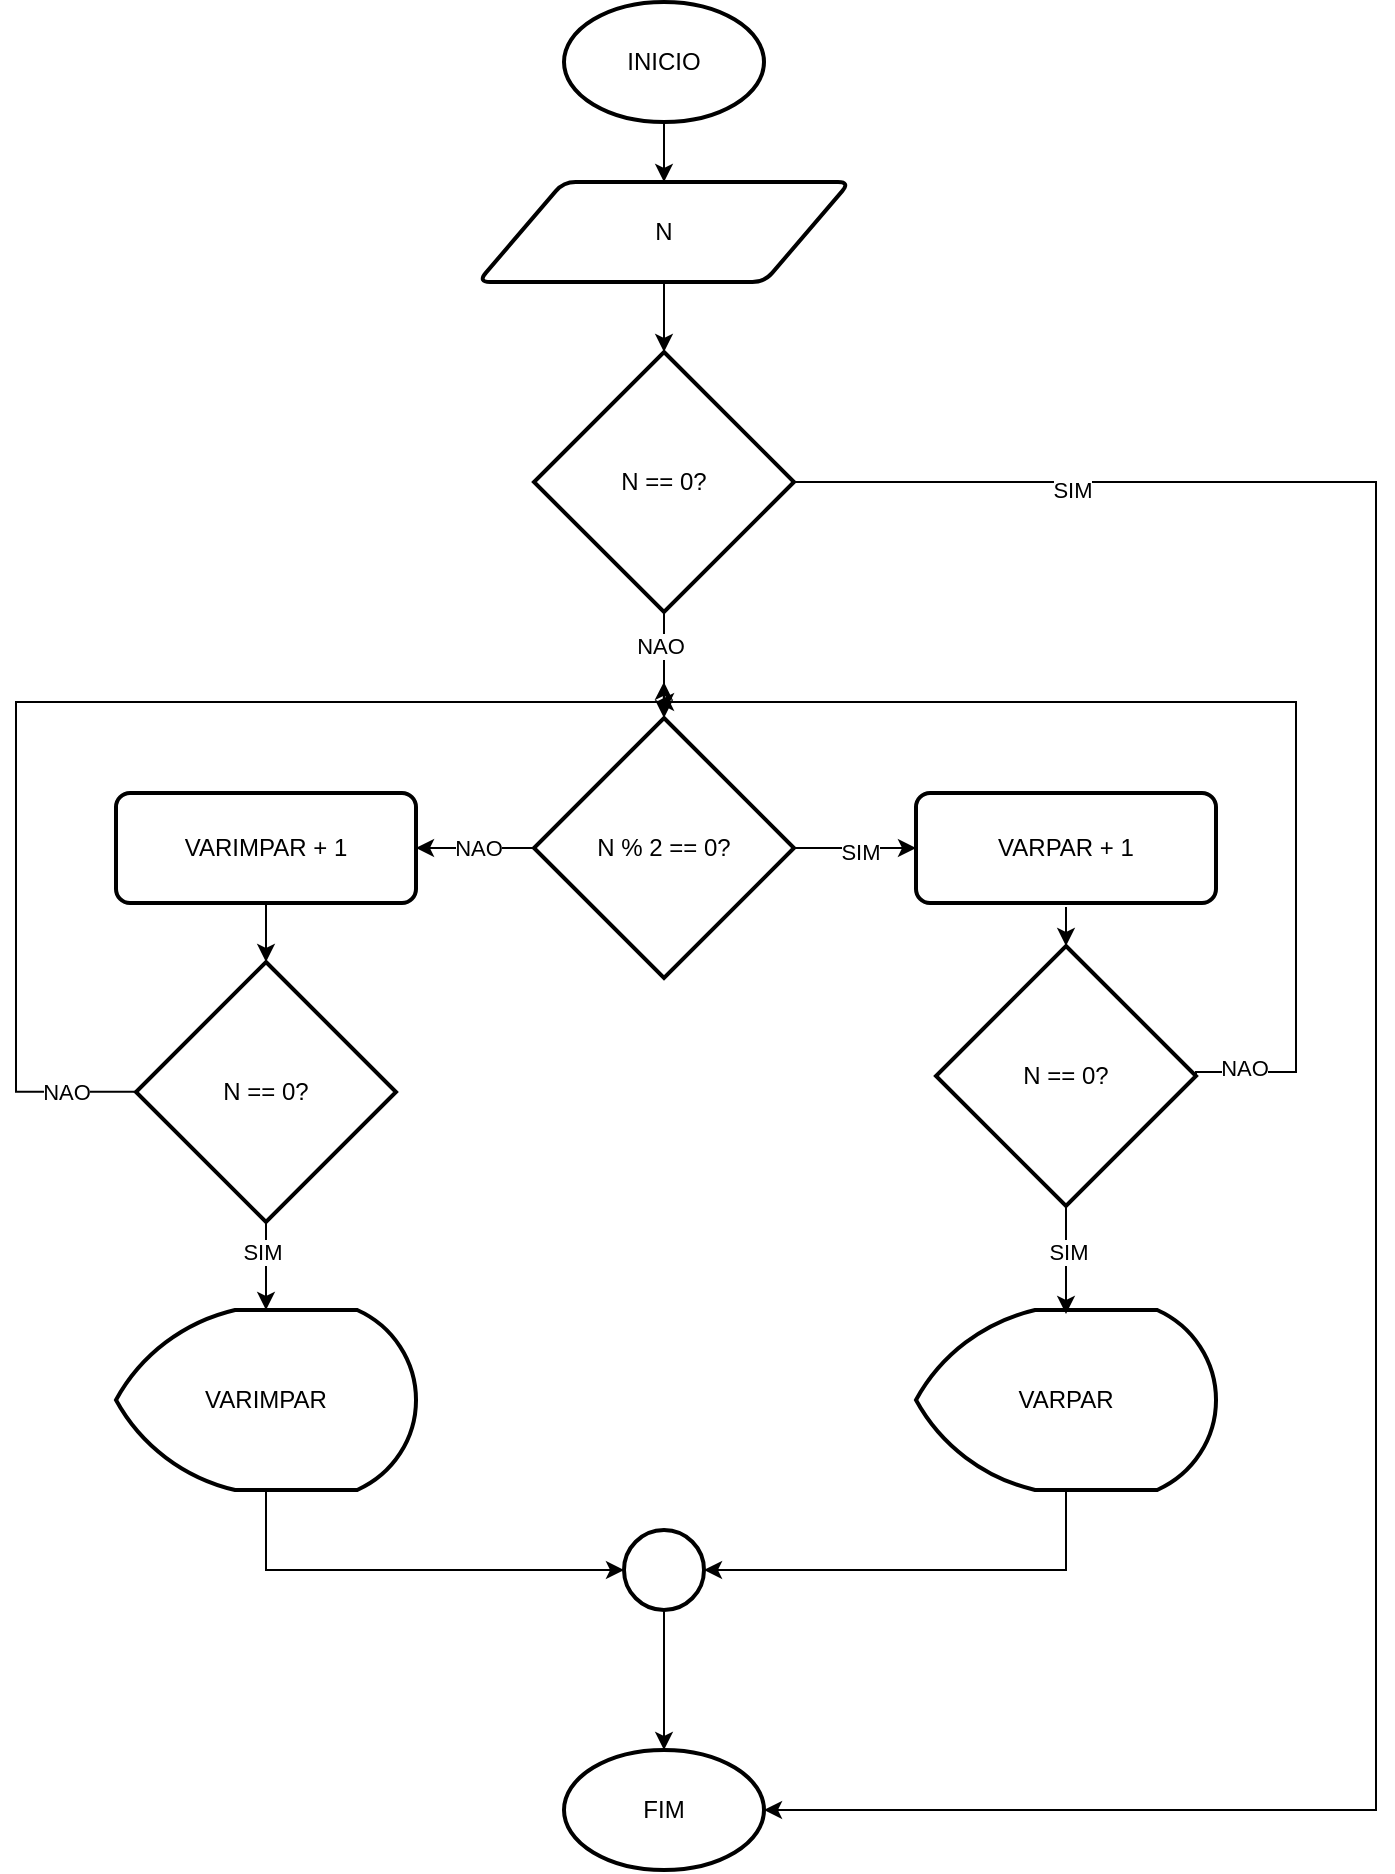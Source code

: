 <mxfile version="26.0.5">
  <diagram name="Página-1" id="0gdOJLnXPbUYXd1BpavF">
    <mxGraphModel dx="880" dy="434" grid="1" gridSize="10" guides="1" tooltips="1" connect="1" arrows="1" fold="1" page="1" pageScale="1" pageWidth="827" pageHeight="1169" math="0" shadow="0">
      <root>
        <mxCell id="0" />
        <mxCell id="1" parent="0" />
        <mxCell id="Rgd6vRFv7oZvC8kvPNH_-19" style="edgeStyle=orthogonalEdgeStyle;rounded=0;orthogonalLoop=1;jettySize=auto;html=1;exitX=0.5;exitY=1;exitDx=0;exitDy=0;exitPerimeter=0;entryX=0.5;entryY=0;entryDx=0;entryDy=0;" parent="1" source="Rgd6vRFv7oZvC8kvPNH_-1" target="Rgd6vRFv7oZvC8kvPNH_-3" edge="1">
          <mxGeometry relative="1" as="geometry" />
        </mxCell>
        <mxCell id="Rgd6vRFv7oZvC8kvPNH_-1" value="&lt;font style=&quot;vertical-align: inherit;&quot;&gt;&lt;font style=&quot;vertical-align: inherit;&quot;&gt;INICIO&lt;/font&gt;&lt;/font&gt;" style="strokeWidth=2;html=1;shape=mxgraph.flowchart.start_1;whiteSpace=wrap;" parent="1" vertex="1">
          <mxGeometry x="364" y="30" width="100" height="60" as="geometry" />
        </mxCell>
        <mxCell id="Rgd6vRFv7oZvC8kvPNH_-2" value="&lt;font style=&quot;vertical-align: inherit;&quot;&gt;&lt;font style=&quot;vertical-align: inherit;&quot;&gt;FIM&lt;/font&gt;&lt;/font&gt;" style="strokeWidth=2;html=1;shape=mxgraph.flowchart.start_1;whiteSpace=wrap;" parent="1" vertex="1">
          <mxGeometry x="364" y="904" width="100" height="60" as="geometry" />
        </mxCell>
        <mxCell id="Rgd6vRFv7oZvC8kvPNH_-3" value="&lt;font style=&quot;vertical-align: inherit;&quot;&gt;&lt;font style=&quot;vertical-align: inherit;&quot;&gt;N&lt;/font&gt;&lt;/font&gt;" style="shape=parallelogram;html=1;strokeWidth=2;perimeter=parallelogramPerimeter;whiteSpace=wrap;rounded=1;arcSize=12;size=0.23;" parent="1" vertex="1">
          <mxGeometry x="321" y="120" width="186" height="50" as="geometry" />
        </mxCell>
        <mxCell id="CZrqFFG6AYfDsrANfFan-14" style="edgeStyle=orthogonalEdgeStyle;rounded=0;orthogonalLoop=1;jettySize=auto;html=1;exitX=1;exitY=0.5;exitDx=0;exitDy=0;exitPerimeter=0;" parent="1" source="Rgd6vRFv7oZvC8kvPNH_-4" target="Rgd6vRFv7oZvC8kvPNH_-5" edge="1">
          <mxGeometry relative="1" as="geometry" />
        </mxCell>
        <mxCell id="CZrqFFG6AYfDsrANfFan-15" value="&lt;font style=&quot;vertical-align: inherit;&quot;&gt;&lt;font style=&quot;vertical-align: inherit;&quot;&gt;SIM&lt;/font&gt;&lt;/font&gt;" style="edgeLabel;html=1;align=center;verticalAlign=middle;resizable=0;points=[];" parent="CZrqFFG6AYfDsrANfFan-14" vertex="1" connectable="0">
          <mxGeometry x="0.084" y="-2" relative="1" as="geometry">
            <mxPoint as="offset" />
          </mxGeometry>
        </mxCell>
        <mxCell id="CZrqFFG6AYfDsrANfFan-16" style="edgeStyle=orthogonalEdgeStyle;rounded=0;orthogonalLoop=1;jettySize=auto;html=1;exitX=0;exitY=0.5;exitDx=0;exitDy=0;exitPerimeter=0;entryX=1;entryY=0.5;entryDx=0;entryDy=0;" parent="1" source="Rgd6vRFv7oZvC8kvPNH_-4" target="Rgd6vRFv7oZvC8kvPNH_-6" edge="1">
          <mxGeometry relative="1" as="geometry" />
        </mxCell>
        <mxCell id="CZrqFFG6AYfDsrANfFan-17" value="&lt;font style=&quot;vertical-align: inherit;&quot;&gt;&lt;font style=&quot;vertical-align: inherit;&quot;&gt;NAO&lt;/font&gt;&lt;/font&gt;" style="edgeLabel;html=1;align=center;verticalAlign=middle;resizable=0;points=[];" parent="CZrqFFG6AYfDsrANfFan-16" vertex="1" connectable="0">
          <mxGeometry x="-0.027" relative="1" as="geometry">
            <mxPoint as="offset" />
          </mxGeometry>
        </mxCell>
        <mxCell id="Rgd6vRFv7oZvC8kvPNH_-4" value="&lt;font style=&quot;vertical-align: inherit;&quot;&gt;&lt;font style=&quot;vertical-align: inherit;&quot;&gt;&lt;font style=&quot;vertical-align: inherit;&quot;&gt;&lt;font style=&quot;vertical-align: inherit;&quot;&gt;N % 2 == 0?&lt;/font&gt;&lt;/font&gt;&lt;/font&gt;&lt;/font&gt;" style="strokeWidth=2;html=1;shape=mxgraph.flowchart.decision;whiteSpace=wrap;" parent="1" vertex="1">
          <mxGeometry x="349" y="388" width="130" height="130" as="geometry" />
        </mxCell>
        <mxCell id="Rgd6vRFv7oZvC8kvPNH_-5" value="&lt;font style=&quot;vertical-align: inherit;&quot;&gt;&lt;font style=&quot;vertical-align: inherit;&quot;&gt;&lt;font style=&quot;vertical-align: inherit;&quot;&gt;&lt;font style=&quot;vertical-align: inherit;&quot;&gt;VARPAR + 1&lt;/font&gt;&lt;/font&gt;&lt;/font&gt;&lt;/font&gt;" style="rounded=1;whiteSpace=wrap;html=1;absoluteArcSize=1;arcSize=14;strokeWidth=2;" parent="1" vertex="1">
          <mxGeometry x="540" y="425.5" width="150" height="55" as="geometry" />
        </mxCell>
        <mxCell id="Rgd6vRFv7oZvC8kvPNH_-6" value="&lt;font style=&quot;vertical-align: inherit;&quot;&gt;&lt;font style=&quot;vertical-align: inherit;&quot;&gt;VARIMPAR + 1&lt;/font&gt;&lt;/font&gt;" style="rounded=1;whiteSpace=wrap;html=1;absoluteArcSize=1;arcSize=14;strokeWidth=2;" parent="1" vertex="1">
          <mxGeometry x="140" y="425.5" width="150" height="55" as="geometry" />
        </mxCell>
        <mxCell id="Rgd6vRFv7oZvC8kvPNH_-11" value="" style="strokeWidth=2;html=1;shape=mxgraph.flowchart.start_2;whiteSpace=wrap;" parent="1" vertex="1">
          <mxGeometry x="394" y="794" width="40" height="40" as="geometry" />
        </mxCell>
        <mxCell id="Rgd6vRFv7oZvC8kvPNH_-12" value="&lt;font style=&quot;vertical-align: inherit;&quot;&gt;&lt;font style=&quot;vertical-align: inherit;&quot;&gt;VARPAR&lt;/font&gt;&lt;/font&gt;" style="strokeWidth=2;html=1;shape=mxgraph.flowchart.display;whiteSpace=wrap;" parent="1" vertex="1">
          <mxGeometry x="540" y="684" width="150" height="90" as="geometry" />
        </mxCell>
        <mxCell id="Rgd6vRFv7oZvC8kvPNH_-13" value="&lt;font style=&quot;vertical-align: inherit;&quot;&gt;&lt;font style=&quot;vertical-align: inherit;&quot;&gt;VARIMPAR&lt;/font&gt;&lt;/font&gt;" style="strokeWidth=2;html=1;shape=mxgraph.flowchart.display;whiteSpace=wrap;" parent="1" vertex="1">
          <mxGeometry x="140" y="684" width="150" height="90" as="geometry" />
        </mxCell>
        <mxCell id="Rgd6vRFv7oZvC8kvPNH_-16" style="edgeStyle=orthogonalEdgeStyle;rounded=0;orthogonalLoop=1;jettySize=auto;html=1;exitX=0.5;exitY=1;exitDx=0;exitDy=0;exitPerimeter=0;entryX=1;entryY=0.5;entryDx=0;entryDy=0;entryPerimeter=0;" parent="1" source="Rgd6vRFv7oZvC8kvPNH_-12" target="Rgd6vRFv7oZvC8kvPNH_-11" edge="1">
          <mxGeometry relative="1" as="geometry" />
        </mxCell>
        <mxCell id="Rgd6vRFv7oZvC8kvPNH_-17" style="edgeStyle=orthogonalEdgeStyle;rounded=0;orthogonalLoop=1;jettySize=auto;html=1;exitX=0.5;exitY=1;exitDx=0;exitDy=0;exitPerimeter=0;entryX=0;entryY=0.5;entryDx=0;entryDy=0;entryPerimeter=0;" parent="1" source="Rgd6vRFv7oZvC8kvPNH_-13" target="Rgd6vRFv7oZvC8kvPNH_-11" edge="1">
          <mxGeometry relative="1" as="geometry" />
        </mxCell>
        <mxCell id="Rgd6vRFv7oZvC8kvPNH_-18" style="edgeStyle=orthogonalEdgeStyle;rounded=0;orthogonalLoop=1;jettySize=auto;html=1;exitX=0.5;exitY=1;exitDx=0;exitDy=0;exitPerimeter=0;entryX=0.5;entryY=0;entryDx=0;entryDy=0;entryPerimeter=0;" parent="1" source="Rgd6vRFv7oZvC8kvPNH_-11" target="Rgd6vRFv7oZvC8kvPNH_-2" edge="1">
          <mxGeometry relative="1" as="geometry" />
        </mxCell>
        <mxCell id="CZrqFFG6AYfDsrANfFan-1" value="&lt;font style=&quot;vertical-align: inherit;&quot;&gt;&lt;font style=&quot;vertical-align: inherit;&quot;&gt;&lt;font style=&quot;vertical-align: inherit;&quot;&gt;&lt;font style=&quot;vertical-align: inherit;&quot;&gt;&lt;font style=&quot;vertical-align: inherit;&quot;&gt;&lt;font style=&quot;vertical-align: inherit;&quot;&gt;N == 0?&lt;/font&gt;&lt;/font&gt;&lt;/font&gt;&lt;/font&gt;&lt;/font&gt;&lt;/font&gt;" style="strokeWidth=2;html=1;shape=mxgraph.flowchart.decision;whiteSpace=wrap;" parent="1" vertex="1">
          <mxGeometry x="349" y="205" width="130" height="130" as="geometry" />
        </mxCell>
        <mxCell id="CZrqFFG6AYfDsrANfFan-8" style="edgeStyle=orthogonalEdgeStyle;rounded=0;orthogonalLoop=1;jettySize=auto;html=1;exitX=0.5;exitY=1;exitDx=0;exitDy=0;exitPerimeter=0;entryX=0.5;entryY=0;entryDx=0;entryDy=0;entryPerimeter=0;" parent="1" source="CZrqFFG6AYfDsrANfFan-1" target="Rgd6vRFv7oZvC8kvPNH_-4" edge="1">
          <mxGeometry relative="1" as="geometry" />
        </mxCell>
        <mxCell id="80_VOO92JSVRunBxjGFE-1" value="&lt;font style=&quot;vertical-align: inherit;&quot;&gt;&lt;font style=&quot;vertical-align: inherit;&quot;&gt;NAO&lt;/font&gt;&lt;/font&gt;" style="edgeLabel;html=1;align=center;verticalAlign=middle;resizable=0;points=[];" vertex="1" connectable="0" parent="CZrqFFG6AYfDsrANfFan-8">
          <mxGeometry x="-0.358" y="-2" relative="1" as="geometry">
            <mxPoint as="offset" />
          </mxGeometry>
        </mxCell>
        <mxCell id="CZrqFFG6AYfDsrANfFan-11" style="edgeStyle=orthogonalEdgeStyle;rounded=0;orthogonalLoop=1;jettySize=auto;html=1;exitX=0.5;exitY=1;exitDx=0;exitDy=0;entryX=0.5;entryY=0;entryDx=0;entryDy=0;entryPerimeter=0;" parent="1" source="Rgd6vRFv7oZvC8kvPNH_-3" target="CZrqFFG6AYfDsrANfFan-1" edge="1">
          <mxGeometry relative="1" as="geometry" />
        </mxCell>
        <mxCell id="CZrqFFG6AYfDsrANfFan-18" style="edgeStyle=orthogonalEdgeStyle;rounded=0;orthogonalLoop=1;jettySize=auto;html=1;exitX=1;exitY=0.5;exitDx=0;exitDy=0;exitPerimeter=0;entryX=1;entryY=0.5;entryDx=0;entryDy=0;entryPerimeter=0;" parent="1" source="CZrqFFG6AYfDsrANfFan-1" target="Rgd6vRFv7oZvC8kvPNH_-2" edge="1">
          <mxGeometry relative="1" as="geometry">
            <Array as="points">
              <mxPoint x="770" y="270" />
              <mxPoint x="770" y="934" />
            </Array>
          </mxGeometry>
        </mxCell>
        <mxCell id="CZrqFFG6AYfDsrANfFan-19" value="&lt;font style=&quot;vertical-align: inherit;&quot;&gt;&lt;font style=&quot;vertical-align: inherit;&quot;&gt;SIM&lt;/font&gt;&lt;/font&gt;" style="edgeLabel;html=1;align=center;verticalAlign=middle;resizable=0;points=[];" parent="CZrqFFG6AYfDsrANfFan-18" vertex="1" connectable="0">
          <mxGeometry x="-0.78" y="-4" relative="1" as="geometry">
            <mxPoint as="offset" />
          </mxGeometry>
        </mxCell>
        <mxCell id="CZrqFFG6AYfDsrANfFan-20" value="&lt;font style=&quot;vertical-align: inherit;&quot;&gt;&lt;font style=&quot;vertical-align: inherit;&quot;&gt;&lt;font style=&quot;vertical-align: inherit;&quot;&gt;&lt;font style=&quot;vertical-align: inherit;&quot;&gt;&lt;font style=&quot;vertical-align: inherit;&quot;&gt;&lt;font style=&quot;vertical-align: inherit;&quot;&gt;N == 0?&lt;/font&gt;&lt;/font&gt;&lt;/font&gt;&lt;/font&gt;&lt;/font&gt;&lt;/font&gt;" style="strokeWidth=2;html=1;shape=mxgraph.flowchart.decision;whiteSpace=wrap;" parent="1" vertex="1">
          <mxGeometry x="150" y="510" width="130" height="130" as="geometry" />
        </mxCell>
        <mxCell id="CZrqFFG6AYfDsrANfFan-26" style="edgeStyle=orthogonalEdgeStyle;rounded=0;orthogonalLoop=1;jettySize=auto;html=1;exitX=1;exitY=0.5;exitDx=0;exitDy=0;exitPerimeter=0;" parent="1" source="CZrqFFG6AYfDsrANfFan-21" edge="1">
          <mxGeometry relative="1" as="geometry">
            <mxPoint x="410" y="380" as="targetPoint" />
            <Array as="points">
              <mxPoint x="730" y="565" />
              <mxPoint x="730" y="380" />
              <mxPoint x="410" y="380" />
            </Array>
          </mxGeometry>
        </mxCell>
        <mxCell id="CZrqFFG6AYfDsrANfFan-27" value="&lt;font style=&quot;vertical-align: inherit;&quot;&gt;&lt;font style=&quot;vertical-align: inherit;&quot;&gt;NAO&lt;/font&gt;&lt;/font&gt;" style="edgeLabel;html=1;align=center;verticalAlign=middle;resizable=0;points=[];" parent="CZrqFFG6AYfDsrANfFan-26" vertex="1" connectable="0">
          <mxGeometry x="-0.907" y="2" relative="1" as="geometry">
            <mxPoint as="offset" />
          </mxGeometry>
        </mxCell>
        <mxCell id="CZrqFFG6AYfDsrANfFan-21" value="&lt;font style=&quot;vertical-align: inherit;&quot;&gt;&lt;font style=&quot;vertical-align: inherit;&quot;&gt;&lt;font style=&quot;vertical-align: inherit;&quot;&gt;&lt;font style=&quot;vertical-align: inherit;&quot;&gt;&lt;font style=&quot;vertical-align: inherit;&quot;&gt;&lt;font style=&quot;vertical-align: inherit;&quot;&gt;N == 0?&lt;/font&gt;&lt;/font&gt;&lt;/font&gt;&lt;/font&gt;&lt;/font&gt;&lt;/font&gt;" style="strokeWidth=2;html=1;shape=mxgraph.flowchart.decision;whiteSpace=wrap;" parent="1" vertex="1">
          <mxGeometry x="550" y="502" width="130" height="130" as="geometry" />
        </mxCell>
        <mxCell id="CZrqFFG6AYfDsrANfFan-22" style="edgeStyle=orthogonalEdgeStyle;rounded=0;orthogonalLoop=1;jettySize=auto;html=1;exitX=0;exitY=0.5;exitDx=0;exitDy=0;exitPerimeter=0;" parent="1" edge="1">
          <mxGeometry relative="1" as="geometry">
            <mxPoint x="149.88" y="574.88" as="sourcePoint" />
            <mxPoint x="413.94" y="369.94" as="targetPoint" />
            <Array as="points">
              <mxPoint x="90" y="575" />
              <mxPoint x="90" y="380" />
              <mxPoint x="414" y="380" />
            </Array>
          </mxGeometry>
        </mxCell>
        <mxCell id="CZrqFFG6AYfDsrANfFan-23" value="&lt;font style=&quot;vertical-align: inherit;&quot;&gt;&lt;font style=&quot;vertical-align: inherit;&quot;&gt;NAO&lt;/font&gt;&lt;/font&gt;" style="edgeLabel;html=1;align=center;verticalAlign=middle;resizable=0;points=[];" parent="CZrqFFG6AYfDsrANfFan-22" vertex="1" connectable="0">
          <mxGeometry x="-0.88" relative="1" as="geometry">
            <mxPoint as="offset" />
          </mxGeometry>
        </mxCell>
        <mxCell id="CZrqFFG6AYfDsrANfFan-24" style="edgeStyle=orthogonalEdgeStyle;rounded=0;orthogonalLoop=1;jettySize=auto;html=1;exitX=0.5;exitY=1;exitDx=0;exitDy=0;entryX=0.5;entryY=0;entryDx=0;entryDy=0;entryPerimeter=0;" parent="1" source="Rgd6vRFv7oZvC8kvPNH_-6" target="CZrqFFG6AYfDsrANfFan-20" edge="1">
          <mxGeometry relative="1" as="geometry" />
        </mxCell>
        <mxCell id="CZrqFFG6AYfDsrANfFan-25" style="edgeStyle=orthogonalEdgeStyle;rounded=0;orthogonalLoop=1;jettySize=auto;html=1;exitX=0.5;exitY=1;exitDx=0;exitDy=0;entryX=0.5;entryY=0;entryDx=0;entryDy=0;entryPerimeter=0;" parent="1" target="CZrqFFG6AYfDsrANfFan-21" edge="1">
          <mxGeometry relative="1" as="geometry">
            <mxPoint x="615" y="482.5" as="sourcePoint" />
          </mxGeometry>
        </mxCell>
        <mxCell id="CZrqFFG6AYfDsrANfFan-28" style="edgeStyle=orthogonalEdgeStyle;rounded=0;orthogonalLoop=1;jettySize=auto;html=1;exitX=0.5;exitY=1;exitDx=0;exitDy=0;exitPerimeter=0;entryX=0.5;entryY=0;entryDx=0;entryDy=0;entryPerimeter=0;" parent="1" source="CZrqFFG6AYfDsrANfFan-20" target="Rgd6vRFv7oZvC8kvPNH_-13" edge="1">
          <mxGeometry relative="1" as="geometry" />
        </mxCell>
        <mxCell id="CZrqFFG6AYfDsrANfFan-30" value="&lt;font style=&quot;vertical-align: inherit;&quot;&gt;&lt;font style=&quot;vertical-align: inherit;&quot;&gt;SIM&lt;/font&gt;&lt;/font&gt;" style="edgeLabel;html=1;align=center;verticalAlign=middle;resizable=0;points=[];" parent="CZrqFFG6AYfDsrANfFan-28" vertex="1" connectable="0">
          <mxGeometry x="-0.324" y="-2" relative="1" as="geometry">
            <mxPoint as="offset" />
          </mxGeometry>
        </mxCell>
        <mxCell id="CZrqFFG6AYfDsrANfFan-29" style="edgeStyle=orthogonalEdgeStyle;rounded=0;orthogonalLoop=1;jettySize=auto;html=1;exitX=0.5;exitY=1;exitDx=0;exitDy=0;exitPerimeter=0;entryX=0.5;entryY=0;entryDx=0;entryDy=0;entryPerimeter=0;" parent="1" source="CZrqFFG6AYfDsrANfFan-21" edge="1">
          <mxGeometry relative="1" as="geometry">
            <mxPoint x="615" y="686" as="targetPoint" />
          </mxGeometry>
        </mxCell>
        <mxCell id="CZrqFFG6AYfDsrANfFan-31" value="&lt;font style=&quot;vertical-align: inherit;&quot;&gt;&lt;font style=&quot;vertical-align: inherit;&quot;&gt;SIM&lt;/font&gt;&lt;/font&gt;" style="edgeLabel;html=1;align=center;verticalAlign=middle;resizable=0;points=[];" parent="CZrqFFG6AYfDsrANfFan-29" vertex="1" connectable="0">
          <mxGeometry x="-0.166" y="1" relative="1" as="geometry">
            <mxPoint as="offset" />
          </mxGeometry>
        </mxCell>
      </root>
    </mxGraphModel>
  </diagram>
</mxfile>
